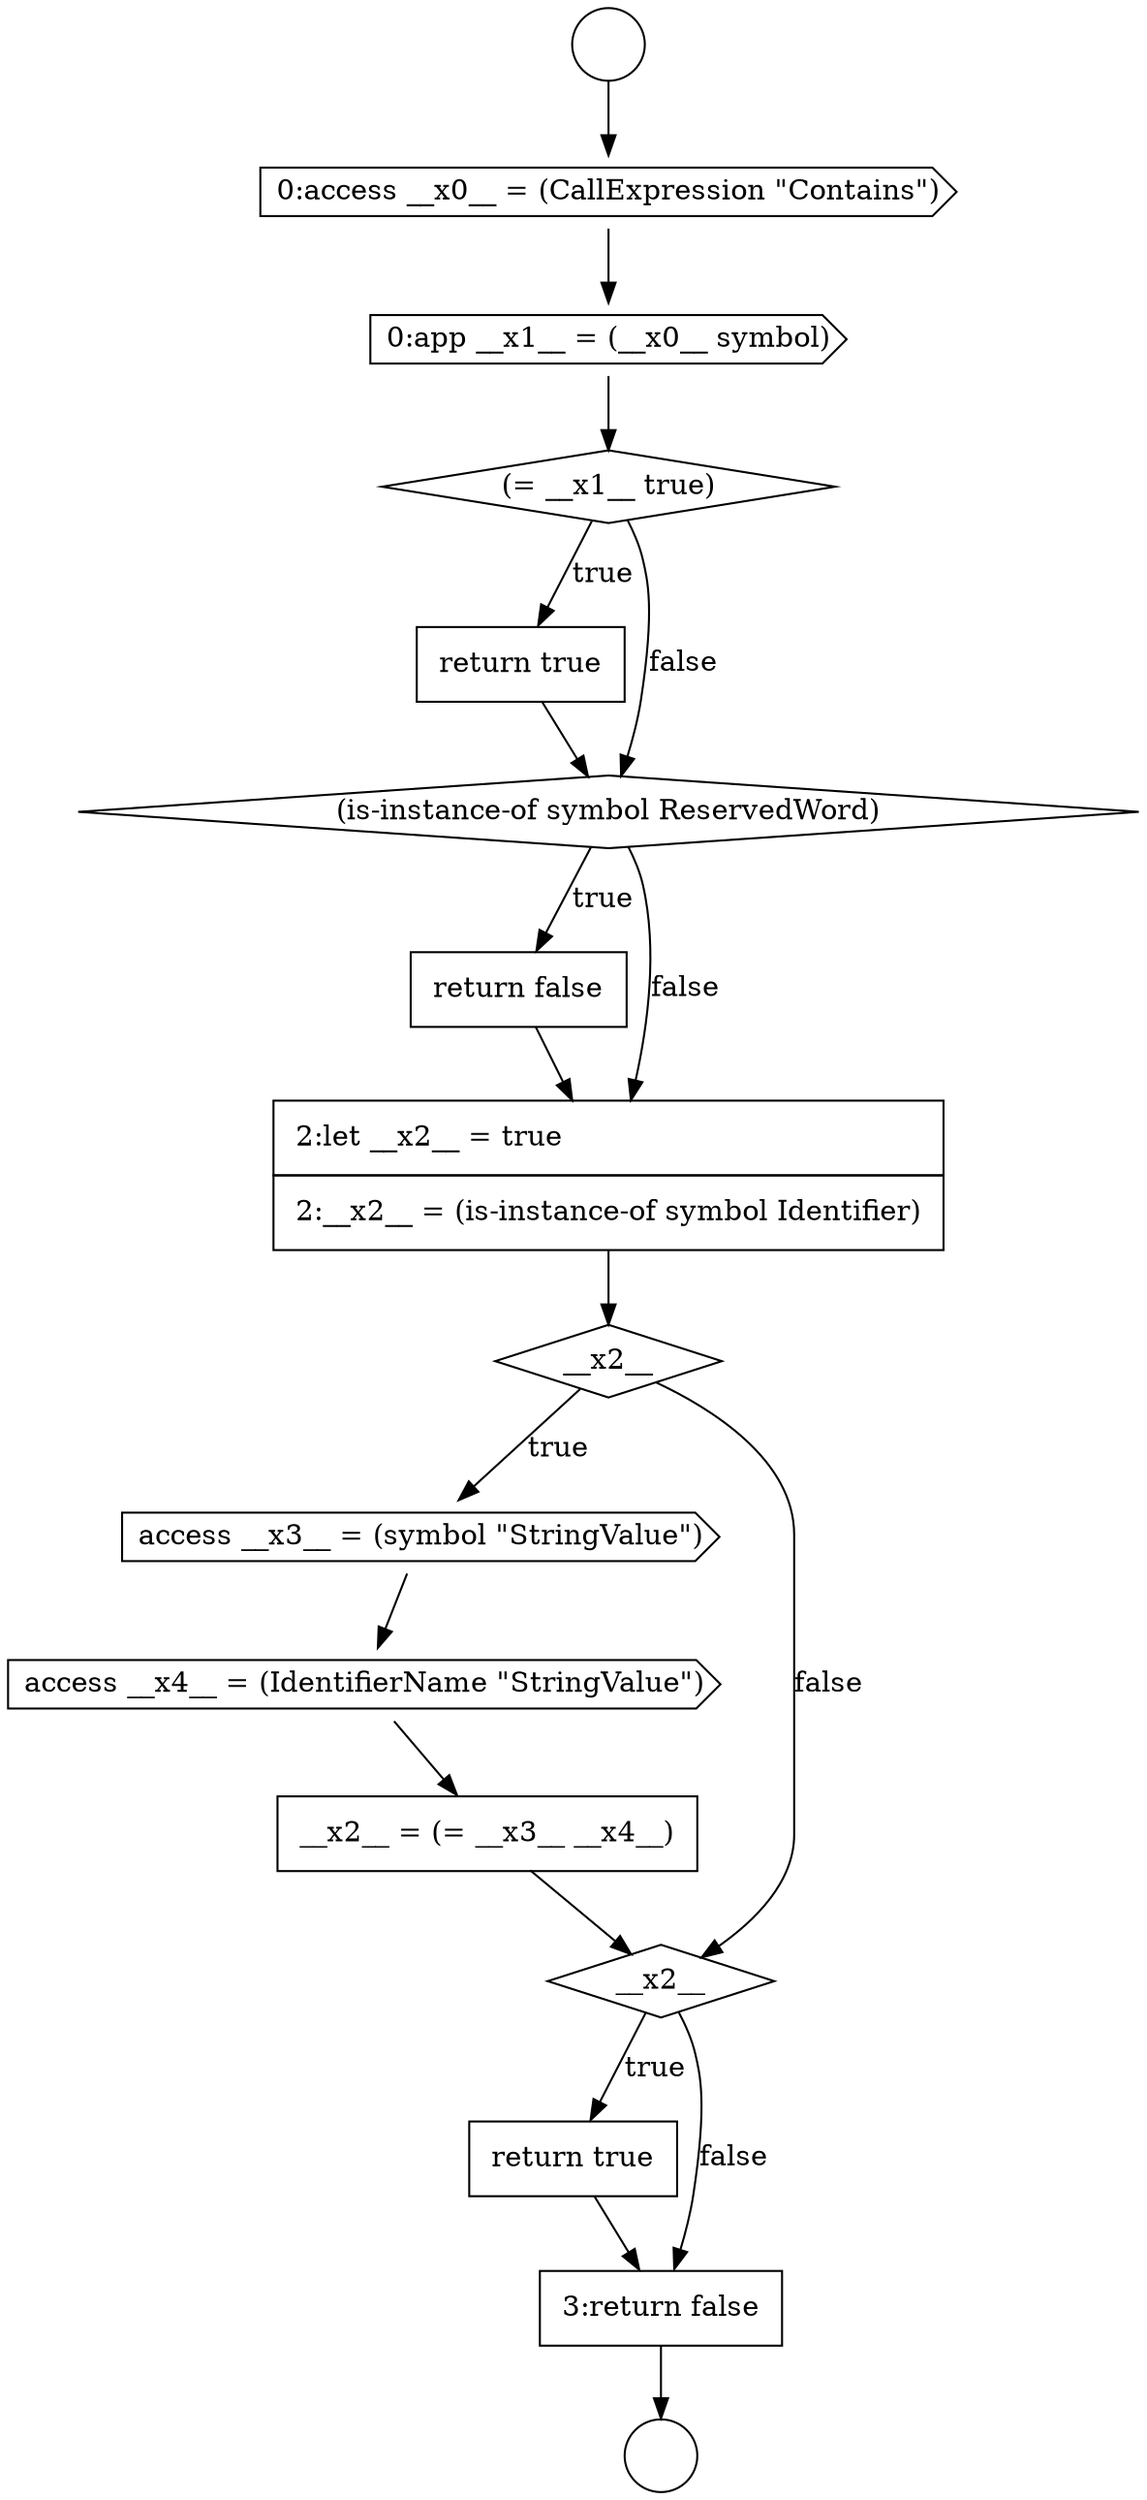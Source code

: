 digraph {
  node4376 [shape=circle label=" " color="black" fillcolor="white" style=filled]
  node4386 [shape=cds, label=<<font color="black">access __x4__ = (IdentifierName &quot;StringValue&quot;)</font>> color="black" fillcolor="white" style=filled]
  node4379 [shape=diamond, label=<<font color="black">(= __x1__ true)</font>> color="black" fillcolor="white" style=filled]
  node4375 [shape=circle label=" " color="black" fillcolor="white" style=filled]
  node4385 [shape=cds, label=<<font color="black">access __x3__ = (symbol &quot;StringValue&quot;)</font>> color="black" fillcolor="white" style=filled]
  node4389 [shape=none, margin=0, label=<<font color="black">
    <table border="0" cellborder="1" cellspacing="0" cellpadding="10">
      <tr><td align="left">return true</td></tr>
    </table>
  </font>> color="black" fillcolor="white" style=filled]
  node4384 [shape=diamond, label=<<font color="black">__x2__</font>> color="black" fillcolor="white" style=filled]
  node4380 [shape=none, margin=0, label=<<font color="black">
    <table border="0" cellborder="1" cellspacing="0" cellpadding="10">
      <tr><td align="left">return true</td></tr>
    </table>
  </font>> color="black" fillcolor="white" style=filled]
  node4381 [shape=diamond, label=<<font color="black">(is-instance-of symbol ReservedWord)</font>> color="black" fillcolor="white" style=filled]
  node4388 [shape=diamond, label=<<font color="black">__x2__</font>> color="black" fillcolor="white" style=filled]
  node4377 [shape=cds, label=<<font color="black">0:access __x0__ = (CallExpression &quot;Contains&quot;)</font>> color="black" fillcolor="white" style=filled]
  node4387 [shape=none, margin=0, label=<<font color="black">
    <table border="0" cellborder="1" cellspacing="0" cellpadding="10">
      <tr><td align="left">__x2__ = (= __x3__ __x4__)</td></tr>
    </table>
  </font>> color="black" fillcolor="white" style=filled]
  node4378 [shape=cds, label=<<font color="black">0:app __x1__ = (__x0__ symbol)</font>> color="black" fillcolor="white" style=filled]
  node4382 [shape=none, margin=0, label=<<font color="black">
    <table border="0" cellborder="1" cellspacing="0" cellpadding="10">
      <tr><td align="left">return false</td></tr>
    </table>
  </font>> color="black" fillcolor="white" style=filled]
  node4383 [shape=none, margin=0, label=<<font color="black">
    <table border="0" cellborder="1" cellspacing="0" cellpadding="10">
      <tr><td align="left">2:let __x2__ = true</td></tr>
      <tr><td align="left">2:__x2__ = (is-instance-of symbol Identifier)</td></tr>
    </table>
  </font>> color="black" fillcolor="white" style=filled]
  node4390 [shape=none, margin=0, label=<<font color="black">
    <table border="0" cellborder="1" cellspacing="0" cellpadding="10">
      <tr><td align="left">3:return false</td></tr>
    </table>
  </font>> color="black" fillcolor="white" style=filled]
  node4379 -> node4380 [label=<<font color="black">true</font>> color="black"]
  node4379 -> node4381 [label=<<font color="black">false</font>> color="black"]
  node4384 -> node4385 [label=<<font color="black">true</font>> color="black"]
  node4384 -> node4388 [label=<<font color="black">false</font>> color="black"]
  node4382 -> node4383 [ color="black"]
  node4381 -> node4382 [label=<<font color="black">true</font>> color="black"]
  node4381 -> node4383 [label=<<font color="black">false</font>> color="black"]
  node4380 -> node4381 [ color="black"]
  node4390 -> node4376 [ color="black"]
  node4389 -> node4390 [ color="black"]
  node4378 -> node4379 [ color="black"]
  node4386 -> node4387 [ color="black"]
  node4377 -> node4378 [ color="black"]
  node4383 -> node4384 [ color="black"]
  node4387 -> node4388 [ color="black"]
  node4388 -> node4389 [label=<<font color="black">true</font>> color="black"]
  node4388 -> node4390 [label=<<font color="black">false</font>> color="black"]
  node4385 -> node4386 [ color="black"]
  node4375 -> node4377 [ color="black"]
}
